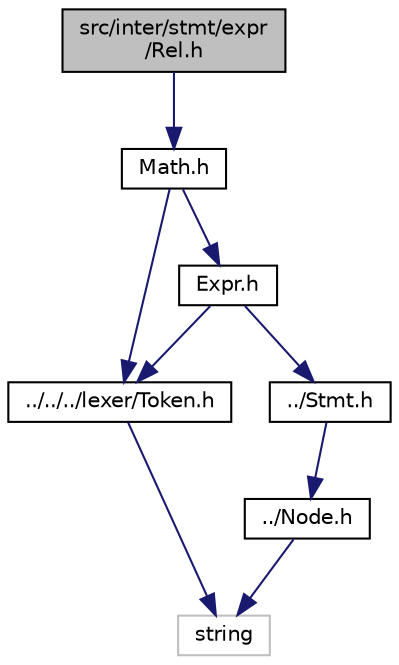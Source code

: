digraph "src/inter/stmt/expr/Rel.h"
{
  edge [fontname="Helvetica",fontsize="10",labelfontname="Helvetica",labelfontsize="10"];
  node [fontname="Helvetica",fontsize="10",shape=record];
  Node0 [label="src/inter/stmt/expr\l/Rel.h",height=0.2,width=0.4,color="black", fillcolor="grey75", style="filled", fontcolor="black"];
  Node0 -> Node1 [color="midnightblue",fontsize="10",style="solid",fontname="Helvetica"];
  Node1 [label="Math.h",height=0.2,width=0.4,color="black", fillcolor="white", style="filled",URL="$_math_8h.html"];
  Node1 -> Node2 [color="midnightblue",fontsize="10",style="solid",fontname="Helvetica"];
  Node2 [label="../../../lexer/Token.h",height=0.2,width=0.4,color="black", fillcolor="white", style="filled",URL="$_token_8h.html"];
  Node2 -> Node3 [color="midnightblue",fontsize="10",style="solid",fontname="Helvetica"];
  Node3 [label="string",height=0.2,width=0.4,color="grey75", fillcolor="white", style="filled"];
  Node1 -> Node4 [color="midnightblue",fontsize="10",style="solid",fontname="Helvetica"];
  Node4 [label="Expr.h",height=0.2,width=0.4,color="black", fillcolor="white", style="filled",URL="$_expr_8h.html"];
  Node4 -> Node5 [color="midnightblue",fontsize="10",style="solid",fontname="Helvetica"];
  Node5 [label="../Stmt.h",height=0.2,width=0.4,color="black", fillcolor="white", style="filled",URL="$_stmt_8h.html"];
  Node5 -> Node6 [color="midnightblue",fontsize="10",style="solid",fontname="Helvetica"];
  Node6 [label="../Node.h",height=0.2,width=0.4,color="black", fillcolor="white", style="filled",URL="$_node_8h.html"];
  Node6 -> Node3 [color="midnightblue",fontsize="10",style="solid",fontname="Helvetica"];
  Node4 -> Node2 [color="midnightblue",fontsize="10",style="solid",fontname="Helvetica"];
}

